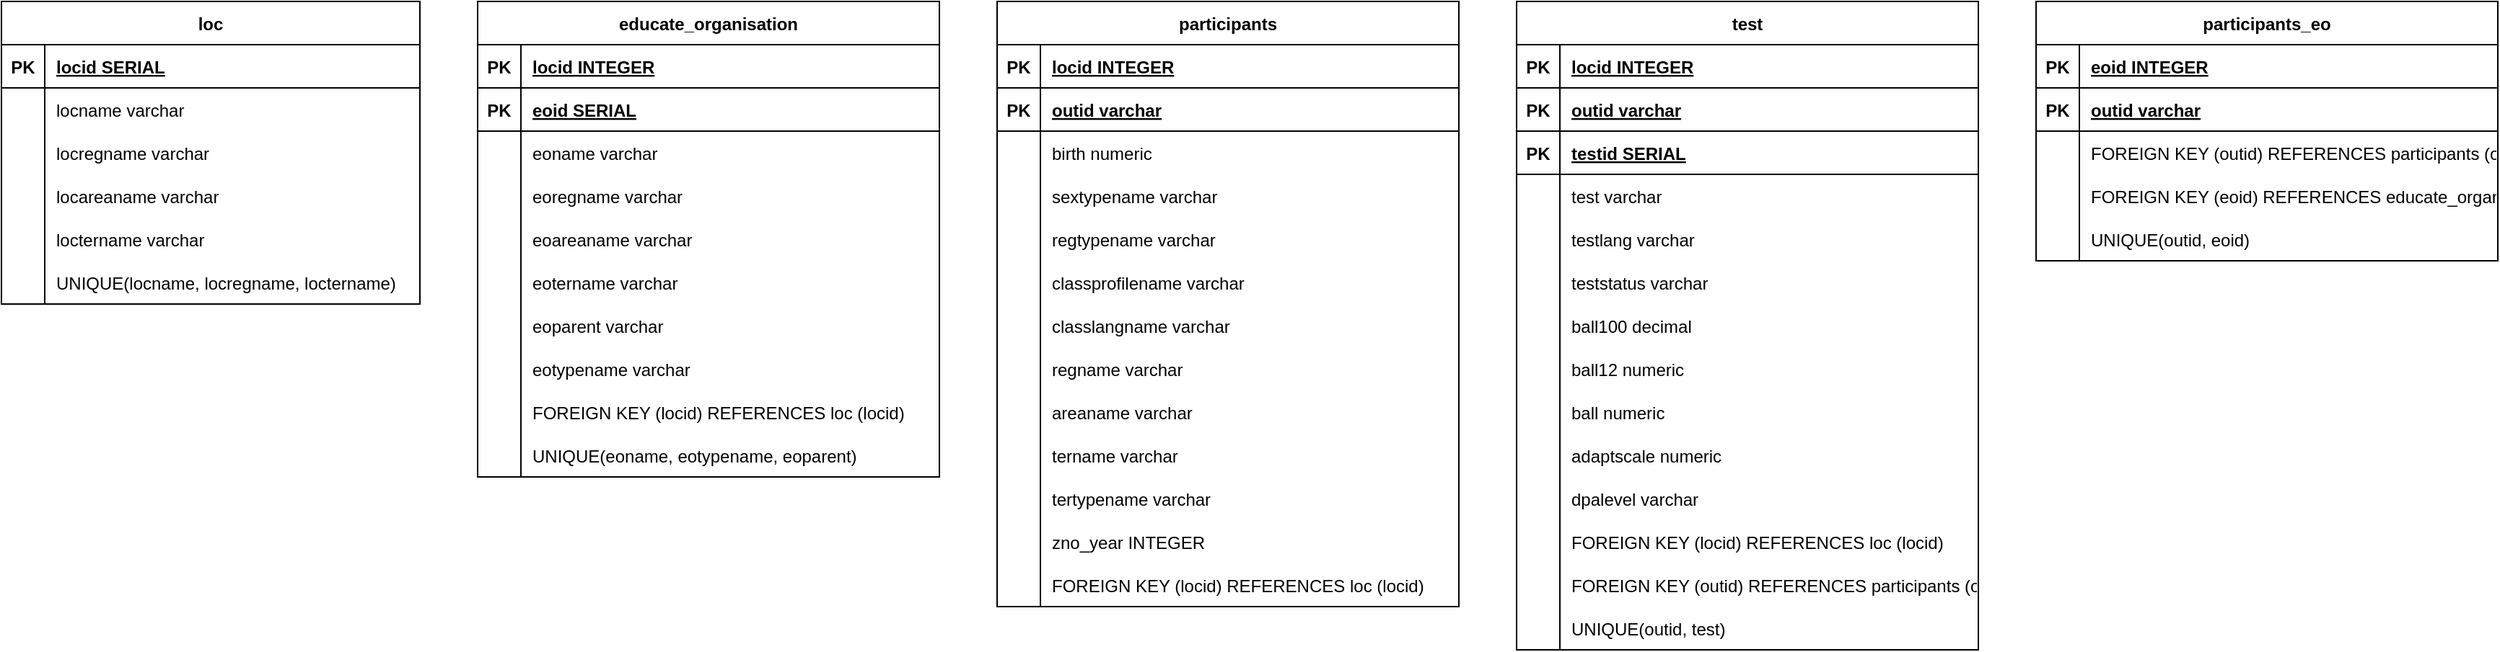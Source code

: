 <mxfile version="22.1.2" type="device">
  <diagram name="Page-1" id="QPo99EdevC3voOLwHrGt">
    <mxGraphModel dx="1650" dy="1023" grid="1" gridSize="10" guides="1" tooltips="1" connect="1" arrows="1" fold="1" page="1" pageScale="1" pageWidth="850" pageHeight="1100" math="0" shadow="0">
      <root>
        <mxCell id="0" />
        <mxCell id="1" parent="0" />
        <mxCell id="Jn9w8jKla1Gz5CU4NZND-1" value="loc" style="shape=table;startSize=30;container=1;collapsible=1;childLayout=tableLayout;fixedRows=1;rowLines=0;fontStyle=1;align=center;resizeLast=1;" vertex="1" parent="1">
          <mxGeometry x="-470" y="80" width="290" height="210" as="geometry" />
        </mxCell>
        <mxCell id="Jn9w8jKla1Gz5CU4NZND-2" value="" style="shape=tableRow;horizontal=0;startSize=0;swimlaneHead=0;swimlaneBody=0;fillColor=none;collapsible=0;dropTarget=0;points=[[0,0.5],[1,0.5]];portConstraint=eastwest;strokeColor=inherit;top=0;left=0;right=0;bottom=1;" vertex="1" parent="Jn9w8jKla1Gz5CU4NZND-1">
          <mxGeometry y="30" width="290" height="30" as="geometry" />
        </mxCell>
        <mxCell id="Jn9w8jKla1Gz5CU4NZND-3" value="PK" style="shape=partialRectangle;overflow=hidden;connectable=0;fillColor=none;strokeColor=inherit;top=0;left=0;bottom=0;right=0;fontStyle=1;" vertex="1" parent="Jn9w8jKla1Gz5CU4NZND-2">
          <mxGeometry width="30" height="30" as="geometry">
            <mxRectangle width="30" height="30" as="alternateBounds" />
          </mxGeometry>
        </mxCell>
        <mxCell id="Jn9w8jKla1Gz5CU4NZND-4" value="locid SERIAL " style="shape=partialRectangle;overflow=hidden;connectable=0;fillColor=none;align=left;strokeColor=inherit;top=0;left=0;bottom=0;right=0;spacingLeft=6;fontStyle=5;" vertex="1" parent="Jn9w8jKla1Gz5CU4NZND-2">
          <mxGeometry x="30" width="260" height="30" as="geometry">
            <mxRectangle width="260" height="30" as="alternateBounds" />
          </mxGeometry>
        </mxCell>
        <mxCell id="Jn9w8jKla1Gz5CU4NZND-5" value="" style="shape=tableRow;horizontal=0;startSize=0;swimlaneHead=0;swimlaneBody=0;fillColor=none;collapsible=0;dropTarget=0;points=[[0,0.5],[1,0.5]];portConstraint=eastwest;strokeColor=inherit;top=0;left=0;right=0;bottom=0;" vertex="1" parent="Jn9w8jKla1Gz5CU4NZND-1">
          <mxGeometry y="60" width="290" height="30" as="geometry" />
        </mxCell>
        <mxCell id="Jn9w8jKla1Gz5CU4NZND-6" value="" style="shape=partialRectangle;overflow=hidden;connectable=0;fillColor=none;strokeColor=inherit;top=0;left=0;bottom=0;right=0;" vertex="1" parent="Jn9w8jKla1Gz5CU4NZND-5">
          <mxGeometry width="30" height="30" as="geometry">
            <mxRectangle width="30" height="30" as="alternateBounds" />
          </mxGeometry>
        </mxCell>
        <mxCell id="Jn9w8jKla1Gz5CU4NZND-7" value="locname varchar" style="shape=partialRectangle;overflow=hidden;connectable=0;fillColor=none;align=left;strokeColor=inherit;top=0;left=0;bottom=0;right=0;spacingLeft=6;" vertex="1" parent="Jn9w8jKla1Gz5CU4NZND-5">
          <mxGeometry x="30" width="260" height="30" as="geometry">
            <mxRectangle width="260" height="30" as="alternateBounds" />
          </mxGeometry>
        </mxCell>
        <mxCell id="Jn9w8jKla1Gz5CU4NZND-8" value="" style="shape=tableRow;horizontal=0;startSize=0;swimlaneHead=0;swimlaneBody=0;fillColor=none;collapsible=0;dropTarget=0;points=[[0,0.5],[1,0.5]];portConstraint=eastwest;strokeColor=inherit;top=0;left=0;right=0;bottom=0;" vertex="1" parent="Jn9w8jKla1Gz5CU4NZND-1">
          <mxGeometry y="90" width="290" height="30" as="geometry" />
        </mxCell>
        <mxCell id="Jn9w8jKla1Gz5CU4NZND-9" value="" style="shape=partialRectangle;overflow=hidden;connectable=0;fillColor=none;strokeColor=inherit;top=0;left=0;bottom=0;right=0;" vertex="1" parent="Jn9w8jKla1Gz5CU4NZND-8">
          <mxGeometry width="30" height="30" as="geometry">
            <mxRectangle width="30" height="30" as="alternateBounds" />
          </mxGeometry>
        </mxCell>
        <mxCell id="Jn9w8jKla1Gz5CU4NZND-10" value="locregname varchar" style="shape=partialRectangle;overflow=hidden;connectable=0;fillColor=none;align=left;strokeColor=inherit;top=0;left=0;bottom=0;right=0;spacingLeft=6;" vertex="1" parent="Jn9w8jKla1Gz5CU4NZND-8">
          <mxGeometry x="30" width="260" height="30" as="geometry">
            <mxRectangle width="260" height="30" as="alternateBounds" />
          </mxGeometry>
        </mxCell>
        <mxCell id="Jn9w8jKla1Gz5CU4NZND-11" value="" style="shape=tableRow;horizontal=0;startSize=0;swimlaneHead=0;swimlaneBody=0;fillColor=none;collapsible=0;dropTarget=0;points=[[0,0.5],[1,0.5]];portConstraint=eastwest;strokeColor=inherit;top=0;left=0;right=0;bottom=0;" vertex="1" parent="Jn9w8jKla1Gz5CU4NZND-1">
          <mxGeometry y="120" width="290" height="30" as="geometry" />
        </mxCell>
        <mxCell id="Jn9w8jKla1Gz5CU4NZND-12" value="" style="shape=partialRectangle;overflow=hidden;connectable=0;fillColor=none;strokeColor=inherit;top=0;left=0;bottom=0;right=0;" vertex="1" parent="Jn9w8jKla1Gz5CU4NZND-11">
          <mxGeometry width="30" height="30" as="geometry">
            <mxRectangle width="30" height="30" as="alternateBounds" />
          </mxGeometry>
        </mxCell>
        <mxCell id="Jn9w8jKla1Gz5CU4NZND-13" value="locareaname varchar" style="shape=partialRectangle;overflow=hidden;connectable=0;fillColor=none;align=left;strokeColor=inherit;top=0;left=0;bottom=0;right=0;spacingLeft=6;" vertex="1" parent="Jn9w8jKla1Gz5CU4NZND-11">
          <mxGeometry x="30" width="260" height="30" as="geometry">
            <mxRectangle width="260" height="30" as="alternateBounds" />
          </mxGeometry>
        </mxCell>
        <mxCell id="Jn9w8jKla1Gz5CU4NZND-14" value="" style="shape=tableRow;horizontal=0;startSize=0;swimlaneHead=0;swimlaneBody=0;fillColor=none;collapsible=0;dropTarget=0;points=[[0,0.5],[1,0.5]];portConstraint=eastwest;strokeColor=inherit;top=0;left=0;right=0;bottom=0;" vertex="1" parent="Jn9w8jKla1Gz5CU4NZND-1">
          <mxGeometry y="150" width="290" height="30" as="geometry" />
        </mxCell>
        <mxCell id="Jn9w8jKla1Gz5CU4NZND-15" value="" style="shape=partialRectangle;overflow=hidden;connectable=0;fillColor=none;strokeColor=inherit;top=0;left=0;bottom=0;right=0;" vertex="1" parent="Jn9w8jKla1Gz5CU4NZND-14">
          <mxGeometry width="30" height="30" as="geometry">
            <mxRectangle width="30" height="30" as="alternateBounds" />
          </mxGeometry>
        </mxCell>
        <mxCell id="Jn9w8jKla1Gz5CU4NZND-16" value="loctername varchar" style="shape=partialRectangle;overflow=hidden;connectable=0;fillColor=none;align=left;strokeColor=inherit;top=0;left=0;bottom=0;right=0;spacingLeft=6;" vertex="1" parent="Jn9w8jKla1Gz5CU4NZND-14">
          <mxGeometry x="30" width="260" height="30" as="geometry">
            <mxRectangle width="260" height="30" as="alternateBounds" />
          </mxGeometry>
        </mxCell>
        <mxCell id="Jn9w8jKla1Gz5CU4NZND-17" value="" style="shape=tableRow;horizontal=0;startSize=0;swimlaneHead=0;swimlaneBody=0;fillColor=none;collapsible=0;dropTarget=0;points=[[0,0.5],[1,0.5]];portConstraint=eastwest;strokeColor=inherit;top=0;left=0;right=0;bottom=0;" vertex="1" parent="Jn9w8jKla1Gz5CU4NZND-1">
          <mxGeometry y="180" width="290" height="30" as="geometry" />
        </mxCell>
        <mxCell id="Jn9w8jKla1Gz5CU4NZND-18" value="" style="shape=partialRectangle;overflow=hidden;connectable=0;fillColor=none;strokeColor=inherit;top=0;left=0;bottom=0;right=0;" vertex="1" parent="Jn9w8jKla1Gz5CU4NZND-17">
          <mxGeometry width="30" height="30" as="geometry">
            <mxRectangle width="30" height="30" as="alternateBounds" />
          </mxGeometry>
        </mxCell>
        <mxCell id="Jn9w8jKla1Gz5CU4NZND-19" value="UNIQUE(locname, locregname, loctername)" style="shape=partialRectangle;overflow=hidden;connectable=0;fillColor=none;align=left;strokeColor=inherit;top=0;left=0;bottom=0;right=0;spacingLeft=6;" vertex="1" parent="Jn9w8jKla1Gz5CU4NZND-17">
          <mxGeometry x="30" width="260" height="30" as="geometry">
            <mxRectangle width="260" height="30" as="alternateBounds" />
          </mxGeometry>
        </mxCell>
        <mxCell id="Jn9w8jKla1Gz5CU4NZND-20" value="educate_organisation" style="shape=table;startSize=30;container=1;collapsible=1;childLayout=tableLayout;fixedRows=1;rowLines=0;fontStyle=1;align=center;resizeLast=1;" vertex="1" parent="1">
          <mxGeometry x="-140" y="80" width="320" height="330" as="geometry" />
        </mxCell>
        <mxCell id="Jn9w8jKla1Gz5CU4NZND-21" value="" style="shape=tableRow;horizontal=0;startSize=0;swimlaneHead=0;swimlaneBody=0;fillColor=none;collapsible=0;dropTarget=0;points=[[0,0.5],[1,0.5]];portConstraint=eastwest;strokeColor=inherit;top=0;left=0;right=0;bottom=1;" vertex="1" parent="Jn9w8jKla1Gz5CU4NZND-20">
          <mxGeometry y="30" width="320" height="30" as="geometry" />
        </mxCell>
        <mxCell id="Jn9w8jKla1Gz5CU4NZND-22" value="PK" style="shape=partialRectangle;overflow=hidden;connectable=0;fillColor=none;strokeColor=inherit;top=0;left=0;bottom=0;right=0;fontStyle=1;" vertex="1" parent="Jn9w8jKla1Gz5CU4NZND-21">
          <mxGeometry width="30" height="30" as="geometry">
            <mxRectangle width="30" height="30" as="alternateBounds" />
          </mxGeometry>
        </mxCell>
        <mxCell id="Jn9w8jKla1Gz5CU4NZND-23" value="locid INTEGER" style="shape=partialRectangle;overflow=hidden;connectable=0;fillColor=none;align=left;strokeColor=inherit;top=0;left=0;bottom=0;right=0;spacingLeft=6;fontStyle=5;" vertex="1" parent="Jn9w8jKla1Gz5CU4NZND-21">
          <mxGeometry x="30" width="290" height="30" as="geometry">
            <mxRectangle width="290" height="30" as="alternateBounds" />
          </mxGeometry>
        </mxCell>
        <mxCell id="Jn9w8jKla1Gz5CU4NZND-24" value="" style="shape=tableRow;horizontal=0;startSize=0;swimlaneHead=0;swimlaneBody=0;fillColor=none;collapsible=0;dropTarget=0;points=[[0,0.5],[1,0.5]];portConstraint=eastwest;strokeColor=inherit;top=0;left=0;right=0;bottom=1;" vertex="1" parent="Jn9w8jKla1Gz5CU4NZND-20">
          <mxGeometry y="60" width="320" height="30" as="geometry" />
        </mxCell>
        <mxCell id="Jn9w8jKla1Gz5CU4NZND-25" value="PK" style="shape=partialRectangle;overflow=hidden;connectable=0;fillColor=none;strokeColor=inherit;top=0;left=0;bottom=0;right=0;fontStyle=1;" vertex="1" parent="Jn9w8jKla1Gz5CU4NZND-24">
          <mxGeometry width="30" height="30" as="geometry">
            <mxRectangle width="30" height="30" as="alternateBounds" />
          </mxGeometry>
        </mxCell>
        <mxCell id="Jn9w8jKla1Gz5CU4NZND-26" value="eoid SERIAL " style="shape=partialRectangle;overflow=hidden;connectable=0;fillColor=none;align=left;strokeColor=inherit;top=0;left=0;bottom=0;right=0;spacingLeft=6;fontStyle=5;" vertex="1" parent="Jn9w8jKla1Gz5CU4NZND-24">
          <mxGeometry x="30" width="290" height="30" as="geometry">
            <mxRectangle width="290" height="30" as="alternateBounds" />
          </mxGeometry>
        </mxCell>
        <mxCell id="Jn9w8jKla1Gz5CU4NZND-27" value="" style="shape=tableRow;horizontal=0;startSize=0;swimlaneHead=0;swimlaneBody=0;fillColor=none;collapsible=0;dropTarget=0;points=[[0,0.5],[1,0.5]];portConstraint=eastwest;strokeColor=inherit;top=0;left=0;right=0;bottom=0;" vertex="1" parent="Jn9w8jKla1Gz5CU4NZND-20">
          <mxGeometry y="90" width="320" height="30" as="geometry" />
        </mxCell>
        <mxCell id="Jn9w8jKla1Gz5CU4NZND-28" value="" style="shape=partialRectangle;overflow=hidden;connectable=0;fillColor=none;strokeColor=inherit;top=0;left=0;bottom=0;right=0;" vertex="1" parent="Jn9w8jKla1Gz5CU4NZND-27">
          <mxGeometry width="30" height="30" as="geometry">
            <mxRectangle width="30" height="30" as="alternateBounds" />
          </mxGeometry>
        </mxCell>
        <mxCell id="Jn9w8jKla1Gz5CU4NZND-29" value="eoname varchar" style="shape=partialRectangle;overflow=hidden;connectable=0;fillColor=none;align=left;strokeColor=inherit;top=0;left=0;bottom=0;right=0;spacingLeft=6;" vertex="1" parent="Jn9w8jKla1Gz5CU4NZND-27">
          <mxGeometry x="30" width="290" height="30" as="geometry">
            <mxRectangle width="290" height="30" as="alternateBounds" />
          </mxGeometry>
        </mxCell>
        <mxCell id="Jn9w8jKla1Gz5CU4NZND-30" value="" style="shape=tableRow;horizontal=0;startSize=0;swimlaneHead=0;swimlaneBody=0;fillColor=none;collapsible=0;dropTarget=0;points=[[0,0.5],[1,0.5]];portConstraint=eastwest;strokeColor=inherit;top=0;left=0;right=0;bottom=0;" vertex="1" parent="Jn9w8jKla1Gz5CU4NZND-20">
          <mxGeometry y="120" width="320" height="30" as="geometry" />
        </mxCell>
        <mxCell id="Jn9w8jKla1Gz5CU4NZND-31" value="" style="shape=partialRectangle;overflow=hidden;connectable=0;fillColor=none;strokeColor=inherit;top=0;left=0;bottom=0;right=0;" vertex="1" parent="Jn9w8jKla1Gz5CU4NZND-30">
          <mxGeometry width="30" height="30" as="geometry">
            <mxRectangle width="30" height="30" as="alternateBounds" />
          </mxGeometry>
        </mxCell>
        <mxCell id="Jn9w8jKla1Gz5CU4NZND-32" value="eoregname varchar" style="shape=partialRectangle;overflow=hidden;connectable=0;fillColor=none;align=left;strokeColor=inherit;top=0;left=0;bottom=0;right=0;spacingLeft=6;" vertex="1" parent="Jn9w8jKla1Gz5CU4NZND-30">
          <mxGeometry x="30" width="290" height="30" as="geometry">
            <mxRectangle width="290" height="30" as="alternateBounds" />
          </mxGeometry>
        </mxCell>
        <mxCell id="Jn9w8jKla1Gz5CU4NZND-33" value="" style="shape=tableRow;horizontal=0;startSize=0;swimlaneHead=0;swimlaneBody=0;fillColor=none;collapsible=0;dropTarget=0;points=[[0,0.5],[1,0.5]];portConstraint=eastwest;strokeColor=inherit;top=0;left=0;right=0;bottom=0;" vertex="1" parent="Jn9w8jKla1Gz5CU4NZND-20">
          <mxGeometry y="150" width="320" height="30" as="geometry" />
        </mxCell>
        <mxCell id="Jn9w8jKla1Gz5CU4NZND-34" value="" style="shape=partialRectangle;overflow=hidden;connectable=0;fillColor=none;strokeColor=inherit;top=0;left=0;bottom=0;right=0;" vertex="1" parent="Jn9w8jKla1Gz5CU4NZND-33">
          <mxGeometry width="30" height="30" as="geometry">
            <mxRectangle width="30" height="30" as="alternateBounds" />
          </mxGeometry>
        </mxCell>
        <mxCell id="Jn9w8jKla1Gz5CU4NZND-35" value="eoareaname varchar" style="shape=partialRectangle;overflow=hidden;connectable=0;fillColor=none;align=left;strokeColor=inherit;top=0;left=0;bottom=0;right=0;spacingLeft=6;" vertex="1" parent="Jn9w8jKla1Gz5CU4NZND-33">
          <mxGeometry x="30" width="290" height="30" as="geometry">
            <mxRectangle width="290" height="30" as="alternateBounds" />
          </mxGeometry>
        </mxCell>
        <mxCell id="Jn9w8jKla1Gz5CU4NZND-36" value="" style="shape=tableRow;horizontal=0;startSize=0;swimlaneHead=0;swimlaneBody=0;fillColor=none;collapsible=0;dropTarget=0;points=[[0,0.5],[1,0.5]];portConstraint=eastwest;strokeColor=inherit;top=0;left=0;right=0;bottom=0;" vertex="1" parent="Jn9w8jKla1Gz5CU4NZND-20">
          <mxGeometry y="180" width="320" height="30" as="geometry" />
        </mxCell>
        <mxCell id="Jn9w8jKla1Gz5CU4NZND-37" value="" style="shape=partialRectangle;overflow=hidden;connectable=0;fillColor=none;strokeColor=inherit;top=0;left=0;bottom=0;right=0;" vertex="1" parent="Jn9w8jKla1Gz5CU4NZND-36">
          <mxGeometry width="30" height="30" as="geometry">
            <mxRectangle width="30" height="30" as="alternateBounds" />
          </mxGeometry>
        </mxCell>
        <mxCell id="Jn9w8jKla1Gz5CU4NZND-38" value="eotername varchar" style="shape=partialRectangle;overflow=hidden;connectable=0;fillColor=none;align=left;strokeColor=inherit;top=0;left=0;bottom=0;right=0;spacingLeft=6;" vertex="1" parent="Jn9w8jKla1Gz5CU4NZND-36">
          <mxGeometry x="30" width="290" height="30" as="geometry">
            <mxRectangle width="290" height="30" as="alternateBounds" />
          </mxGeometry>
        </mxCell>
        <mxCell id="Jn9w8jKla1Gz5CU4NZND-39" value="" style="shape=tableRow;horizontal=0;startSize=0;swimlaneHead=0;swimlaneBody=0;fillColor=none;collapsible=0;dropTarget=0;points=[[0,0.5],[1,0.5]];portConstraint=eastwest;strokeColor=inherit;top=0;left=0;right=0;bottom=0;" vertex="1" parent="Jn9w8jKla1Gz5CU4NZND-20">
          <mxGeometry y="210" width="320" height="30" as="geometry" />
        </mxCell>
        <mxCell id="Jn9w8jKla1Gz5CU4NZND-40" value="" style="shape=partialRectangle;overflow=hidden;connectable=0;fillColor=none;strokeColor=inherit;top=0;left=0;bottom=0;right=0;" vertex="1" parent="Jn9w8jKla1Gz5CU4NZND-39">
          <mxGeometry width="30" height="30" as="geometry">
            <mxRectangle width="30" height="30" as="alternateBounds" />
          </mxGeometry>
        </mxCell>
        <mxCell id="Jn9w8jKla1Gz5CU4NZND-41" value="eoparent varchar" style="shape=partialRectangle;overflow=hidden;connectable=0;fillColor=none;align=left;strokeColor=inherit;top=0;left=0;bottom=0;right=0;spacingLeft=6;" vertex="1" parent="Jn9w8jKla1Gz5CU4NZND-39">
          <mxGeometry x="30" width="290" height="30" as="geometry">
            <mxRectangle width="290" height="30" as="alternateBounds" />
          </mxGeometry>
        </mxCell>
        <mxCell id="Jn9w8jKla1Gz5CU4NZND-42" value="" style="shape=tableRow;horizontal=0;startSize=0;swimlaneHead=0;swimlaneBody=0;fillColor=none;collapsible=0;dropTarget=0;points=[[0,0.5],[1,0.5]];portConstraint=eastwest;strokeColor=inherit;top=0;left=0;right=0;bottom=0;" vertex="1" parent="Jn9w8jKla1Gz5CU4NZND-20">
          <mxGeometry y="240" width="320" height="30" as="geometry" />
        </mxCell>
        <mxCell id="Jn9w8jKla1Gz5CU4NZND-43" value="" style="shape=partialRectangle;overflow=hidden;connectable=0;fillColor=none;strokeColor=inherit;top=0;left=0;bottom=0;right=0;" vertex="1" parent="Jn9w8jKla1Gz5CU4NZND-42">
          <mxGeometry width="30" height="30" as="geometry">
            <mxRectangle width="30" height="30" as="alternateBounds" />
          </mxGeometry>
        </mxCell>
        <mxCell id="Jn9w8jKla1Gz5CU4NZND-44" value="eotypename varchar" style="shape=partialRectangle;overflow=hidden;connectable=0;fillColor=none;align=left;strokeColor=inherit;top=0;left=0;bottom=0;right=0;spacingLeft=6;" vertex="1" parent="Jn9w8jKla1Gz5CU4NZND-42">
          <mxGeometry x="30" width="290" height="30" as="geometry">
            <mxRectangle width="290" height="30" as="alternateBounds" />
          </mxGeometry>
        </mxCell>
        <mxCell id="Jn9w8jKla1Gz5CU4NZND-45" value="" style="shape=tableRow;horizontal=0;startSize=0;swimlaneHead=0;swimlaneBody=0;fillColor=none;collapsible=0;dropTarget=0;points=[[0,0.5],[1,0.5]];portConstraint=eastwest;strokeColor=inherit;top=0;left=0;right=0;bottom=0;" vertex="1" parent="Jn9w8jKla1Gz5CU4NZND-20">
          <mxGeometry y="270" width="320" height="30" as="geometry" />
        </mxCell>
        <mxCell id="Jn9w8jKla1Gz5CU4NZND-46" value="" style="shape=partialRectangle;overflow=hidden;connectable=0;fillColor=none;strokeColor=inherit;top=0;left=0;bottom=0;right=0;" vertex="1" parent="Jn9w8jKla1Gz5CU4NZND-45">
          <mxGeometry width="30" height="30" as="geometry">
            <mxRectangle width="30" height="30" as="alternateBounds" />
          </mxGeometry>
        </mxCell>
        <mxCell id="Jn9w8jKla1Gz5CU4NZND-47" value="FOREIGN KEY (locid) REFERENCES loc (locid)" style="shape=partialRectangle;overflow=hidden;connectable=0;fillColor=none;align=left;strokeColor=inherit;top=0;left=0;bottom=0;right=0;spacingLeft=6;" vertex="1" parent="Jn9w8jKla1Gz5CU4NZND-45">
          <mxGeometry x="30" width="290" height="30" as="geometry">
            <mxRectangle width="290" height="30" as="alternateBounds" />
          </mxGeometry>
        </mxCell>
        <mxCell id="Jn9w8jKla1Gz5CU4NZND-48" value="" style="shape=tableRow;horizontal=0;startSize=0;swimlaneHead=0;swimlaneBody=0;fillColor=none;collapsible=0;dropTarget=0;points=[[0,0.5],[1,0.5]];portConstraint=eastwest;strokeColor=inherit;top=0;left=0;right=0;bottom=0;" vertex="1" parent="Jn9w8jKla1Gz5CU4NZND-20">
          <mxGeometry y="300" width="320" height="30" as="geometry" />
        </mxCell>
        <mxCell id="Jn9w8jKla1Gz5CU4NZND-49" value="" style="shape=partialRectangle;overflow=hidden;connectable=0;fillColor=none;strokeColor=inherit;top=0;left=0;bottom=0;right=0;" vertex="1" parent="Jn9w8jKla1Gz5CU4NZND-48">
          <mxGeometry width="30" height="30" as="geometry">
            <mxRectangle width="30" height="30" as="alternateBounds" />
          </mxGeometry>
        </mxCell>
        <mxCell id="Jn9w8jKla1Gz5CU4NZND-50" value="UNIQUE(eoname, eotypename, eoparent)" style="shape=partialRectangle;overflow=hidden;connectable=0;fillColor=none;align=left;strokeColor=inherit;top=0;left=0;bottom=0;right=0;spacingLeft=6;" vertex="1" parent="Jn9w8jKla1Gz5CU4NZND-48">
          <mxGeometry x="30" width="290" height="30" as="geometry">
            <mxRectangle width="290" height="30" as="alternateBounds" />
          </mxGeometry>
        </mxCell>
        <mxCell id="Jn9w8jKla1Gz5CU4NZND-51" value="participants" style="shape=table;startSize=30;container=1;collapsible=1;childLayout=tableLayout;fixedRows=1;rowLines=0;fontStyle=1;align=center;resizeLast=1;" vertex="1" parent="1">
          <mxGeometry x="220" y="80" width="320" height="420" as="geometry" />
        </mxCell>
        <mxCell id="Jn9w8jKla1Gz5CU4NZND-52" value="" style="shape=tableRow;horizontal=0;startSize=0;swimlaneHead=0;swimlaneBody=0;fillColor=none;collapsible=0;dropTarget=0;points=[[0,0.5],[1,0.5]];portConstraint=eastwest;strokeColor=inherit;top=0;left=0;right=0;bottom=1;" vertex="1" parent="Jn9w8jKla1Gz5CU4NZND-51">
          <mxGeometry y="30" width="320" height="30" as="geometry" />
        </mxCell>
        <mxCell id="Jn9w8jKla1Gz5CU4NZND-53" value="PK" style="shape=partialRectangle;overflow=hidden;connectable=0;fillColor=none;strokeColor=inherit;top=0;left=0;bottom=0;right=0;fontStyle=1;" vertex="1" parent="Jn9w8jKla1Gz5CU4NZND-52">
          <mxGeometry width="30" height="30" as="geometry">
            <mxRectangle width="30" height="30" as="alternateBounds" />
          </mxGeometry>
        </mxCell>
        <mxCell id="Jn9w8jKla1Gz5CU4NZND-54" value="locid INTEGER" style="shape=partialRectangle;overflow=hidden;connectable=0;fillColor=none;align=left;strokeColor=inherit;top=0;left=0;bottom=0;right=0;spacingLeft=6;fontStyle=5;" vertex="1" parent="Jn9w8jKla1Gz5CU4NZND-52">
          <mxGeometry x="30" width="290" height="30" as="geometry">
            <mxRectangle width="290" height="30" as="alternateBounds" />
          </mxGeometry>
        </mxCell>
        <mxCell id="Jn9w8jKla1Gz5CU4NZND-55" value="" style="shape=tableRow;horizontal=0;startSize=0;swimlaneHead=0;swimlaneBody=0;fillColor=none;collapsible=0;dropTarget=0;points=[[0,0.5],[1,0.5]];portConstraint=eastwest;strokeColor=inherit;top=0;left=0;right=0;bottom=1;" vertex="1" parent="Jn9w8jKla1Gz5CU4NZND-51">
          <mxGeometry y="60" width="320" height="30" as="geometry" />
        </mxCell>
        <mxCell id="Jn9w8jKla1Gz5CU4NZND-56" value="PK" style="shape=partialRectangle;overflow=hidden;connectable=0;fillColor=none;strokeColor=inherit;top=0;left=0;bottom=0;right=0;fontStyle=1;" vertex="1" parent="Jn9w8jKla1Gz5CU4NZND-55">
          <mxGeometry width="30" height="30" as="geometry">
            <mxRectangle width="30" height="30" as="alternateBounds" />
          </mxGeometry>
        </mxCell>
        <mxCell id="Jn9w8jKla1Gz5CU4NZND-57" value="outid varchar " style="shape=partialRectangle;overflow=hidden;connectable=0;fillColor=none;align=left;strokeColor=inherit;top=0;left=0;bottom=0;right=0;spacingLeft=6;fontStyle=5;" vertex="1" parent="Jn9w8jKla1Gz5CU4NZND-55">
          <mxGeometry x="30" width="290" height="30" as="geometry">
            <mxRectangle width="290" height="30" as="alternateBounds" />
          </mxGeometry>
        </mxCell>
        <mxCell id="Jn9w8jKla1Gz5CU4NZND-58" value="" style="shape=tableRow;horizontal=0;startSize=0;swimlaneHead=0;swimlaneBody=0;fillColor=none;collapsible=0;dropTarget=0;points=[[0,0.5],[1,0.5]];portConstraint=eastwest;strokeColor=inherit;top=0;left=0;right=0;bottom=0;" vertex="1" parent="Jn9w8jKla1Gz5CU4NZND-51">
          <mxGeometry y="90" width="320" height="30" as="geometry" />
        </mxCell>
        <mxCell id="Jn9w8jKla1Gz5CU4NZND-59" value="" style="shape=partialRectangle;overflow=hidden;connectable=0;fillColor=none;strokeColor=inherit;top=0;left=0;bottom=0;right=0;" vertex="1" parent="Jn9w8jKla1Gz5CU4NZND-58">
          <mxGeometry width="30" height="30" as="geometry">
            <mxRectangle width="30" height="30" as="alternateBounds" />
          </mxGeometry>
        </mxCell>
        <mxCell id="Jn9w8jKla1Gz5CU4NZND-60" value="birth numeric" style="shape=partialRectangle;overflow=hidden;connectable=0;fillColor=none;align=left;strokeColor=inherit;top=0;left=0;bottom=0;right=0;spacingLeft=6;" vertex="1" parent="Jn9w8jKla1Gz5CU4NZND-58">
          <mxGeometry x="30" width="290" height="30" as="geometry">
            <mxRectangle width="290" height="30" as="alternateBounds" />
          </mxGeometry>
        </mxCell>
        <mxCell id="Jn9w8jKla1Gz5CU4NZND-61" value="" style="shape=tableRow;horizontal=0;startSize=0;swimlaneHead=0;swimlaneBody=0;fillColor=none;collapsible=0;dropTarget=0;points=[[0,0.5],[1,0.5]];portConstraint=eastwest;strokeColor=inherit;top=0;left=0;right=0;bottom=0;" vertex="1" parent="Jn9w8jKla1Gz5CU4NZND-51">
          <mxGeometry y="120" width="320" height="30" as="geometry" />
        </mxCell>
        <mxCell id="Jn9w8jKla1Gz5CU4NZND-62" value="" style="shape=partialRectangle;overflow=hidden;connectable=0;fillColor=none;strokeColor=inherit;top=0;left=0;bottom=0;right=0;" vertex="1" parent="Jn9w8jKla1Gz5CU4NZND-61">
          <mxGeometry width="30" height="30" as="geometry">
            <mxRectangle width="30" height="30" as="alternateBounds" />
          </mxGeometry>
        </mxCell>
        <mxCell id="Jn9w8jKla1Gz5CU4NZND-63" value="sextypename varchar" style="shape=partialRectangle;overflow=hidden;connectable=0;fillColor=none;align=left;strokeColor=inherit;top=0;left=0;bottom=0;right=0;spacingLeft=6;" vertex="1" parent="Jn9w8jKla1Gz5CU4NZND-61">
          <mxGeometry x="30" width="290" height="30" as="geometry">
            <mxRectangle width="290" height="30" as="alternateBounds" />
          </mxGeometry>
        </mxCell>
        <mxCell id="Jn9w8jKla1Gz5CU4NZND-64" value="" style="shape=tableRow;horizontal=0;startSize=0;swimlaneHead=0;swimlaneBody=0;fillColor=none;collapsible=0;dropTarget=0;points=[[0,0.5],[1,0.5]];portConstraint=eastwest;strokeColor=inherit;top=0;left=0;right=0;bottom=0;" vertex="1" parent="Jn9w8jKla1Gz5CU4NZND-51">
          <mxGeometry y="150" width="320" height="30" as="geometry" />
        </mxCell>
        <mxCell id="Jn9w8jKla1Gz5CU4NZND-65" value="" style="shape=partialRectangle;overflow=hidden;connectable=0;fillColor=none;strokeColor=inherit;top=0;left=0;bottom=0;right=0;" vertex="1" parent="Jn9w8jKla1Gz5CU4NZND-64">
          <mxGeometry width="30" height="30" as="geometry">
            <mxRectangle width="30" height="30" as="alternateBounds" />
          </mxGeometry>
        </mxCell>
        <mxCell id="Jn9w8jKla1Gz5CU4NZND-66" value="regtypename varchar" style="shape=partialRectangle;overflow=hidden;connectable=0;fillColor=none;align=left;strokeColor=inherit;top=0;left=0;bottom=0;right=0;spacingLeft=6;" vertex="1" parent="Jn9w8jKla1Gz5CU4NZND-64">
          <mxGeometry x="30" width="290" height="30" as="geometry">
            <mxRectangle width="290" height="30" as="alternateBounds" />
          </mxGeometry>
        </mxCell>
        <mxCell id="Jn9w8jKla1Gz5CU4NZND-67" value="" style="shape=tableRow;horizontal=0;startSize=0;swimlaneHead=0;swimlaneBody=0;fillColor=none;collapsible=0;dropTarget=0;points=[[0,0.5],[1,0.5]];portConstraint=eastwest;strokeColor=inherit;top=0;left=0;right=0;bottom=0;" vertex="1" parent="Jn9w8jKla1Gz5CU4NZND-51">
          <mxGeometry y="180" width="320" height="30" as="geometry" />
        </mxCell>
        <mxCell id="Jn9w8jKla1Gz5CU4NZND-68" value="" style="shape=partialRectangle;overflow=hidden;connectable=0;fillColor=none;strokeColor=inherit;top=0;left=0;bottom=0;right=0;" vertex="1" parent="Jn9w8jKla1Gz5CU4NZND-67">
          <mxGeometry width="30" height="30" as="geometry">
            <mxRectangle width="30" height="30" as="alternateBounds" />
          </mxGeometry>
        </mxCell>
        <mxCell id="Jn9w8jKla1Gz5CU4NZND-69" value="classprofilename varchar" style="shape=partialRectangle;overflow=hidden;connectable=0;fillColor=none;align=left;strokeColor=inherit;top=0;left=0;bottom=0;right=0;spacingLeft=6;" vertex="1" parent="Jn9w8jKla1Gz5CU4NZND-67">
          <mxGeometry x="30" width="290" height="30" as="geometry">
            <mxRectangle width="290" height="30" as="alternateBounds" />
          </mxGeometry>
        </mxCell>
        <mxCell id="Jn9w8jKla1Gz5CU4NZND-70" value="" style="shape=tableRow;horizontal=0;startSize=0;swimlaneHead=0;swimlaneBody=0;fillColor=none;collapsible=0;dropTarget=0;points=[[0,0.5],[1,0.5]];portConstraint=eastwest;strokeColor=inherit;top=0;left=0;right=0;bottom=0;" vertex="1" parent="Jn9w8jKla1Gz5CU4NZND-51">
          <mxGeometry y="210" width="320" height="30" as="geometry" />
        </mxCell>
        <mxCell id="Jn9w8jKla1Gz5CU4NZND-71" value="" style="shape=partialRectangle;overflow=hidden;connectable=0;fillColor=none;strokeColor=inherit;top=0;left=0;bottom=0;right=0;" vertex="1" parent="Jn9w8jKla1Gz5CU4NZND-70">
          <mxGeometry width="30" height="30" as="geometry">
            <mxRectangle width="30" height="30" as="alternateBounds" />
          </mxGeometry>
        </mxCell>
        <mxCell id="Jn9w8jKla1Gz5CU4NZND-72" value="classlangname varchar" style="shape=partialRectangle;overflow=hidden;connectable=0;fillColor=none;align=left;strokeColor=inherit;top=0;left=0;bottom=0;right=0;spacingLeft=6;" vertex="1" parent="Jn9w8jKla1Gz5CU4NZND-70">
          <mxGeometry x="30" width="290" height="30" as="geometry">
            <mxRectangle width="290" height="30" as="alternateBounds" />
          </mxGeometry>
        </mxCell>
        <mxCell id="Jn9w8jKla1Gz5CU4NZND-73" value="" style="shape=tableRow;horizontal=0;startSize=0;swimlaneHead=0;swimlaneBody=0;fillColor=none;collapsible=0;dropTarget=0;points=[[0,0.5],[1,0.5]];portConstraint=eastwest;strokeColor=inherit;top=0;left=0;right=0;bottom=0;" vertex="1" parent="Jn9w8jKla1Gz5CU4NZND-51">
          <mxGeometry y="240" width="320" height="30" as="geometry" />
        </mxCell>
        <mxCell id="Jn9w8jKla1Gz5CU4NZND-74" value="" style="shape=partialRectangle;overflow=hidden;connectable=0;fillColor=none;strokeColor=inherit;top=0;left=0;bottom=0;right=0;" vertex="1" parent="Jn9w8jKla1Gz5CU4NZND-73">
          <mxGeometry width="30" height="30" as="geometry">
            <mxRectangle width="30" height="30" as="alternateBounds" />
          </mxGeometry>
        </mxCell>
        <mxCell id="Jn9w8jKla1Gz5CU4NZND-75" value="regname varchar" style="shape=partialRectangle;overflow=hidden;connectable=0;fillColor=none;align=left;strokeColor=inherit;top=0;left=0;bottom=0;right=0;spacingLeft=6;" vertex="1" parent="Jn9w8jKla1Gz5CU4NZND-73">
          <mxGeometry x="30" width="290" height="30" as="geometry">
            <mxRectangle width="290" height="30" as="alternateBounds" />
          </mxGeometry>
        </mxCell>
        <mxCell id="Jn9w8jKla1Gz5CU4NZND-76" value="" style="shape=tableRow;horizontal=0;startSize=0;swimlaneHead=0;swimlaneBody=0;fillColor=none;collapsible=0;dropTarget=0;points=[[0,0.5],[1,0.5]];portConstraint=eastwest;strokeColor=inherit;top=0;left=0;right=0;bottom=0;" vertex="1" parent="Jn9w8jKla1Gz5CU4NZND-51">
          <mxGeometry y="270" width="320" height="30" as="geometry" />
        </mxCell>
        <mxCell id="Jn9w8jKla1Gz5CU4NZND-77" value="" style="shape=partialRectangle;overflow=hidden;connectable=0;fillColor=none;strokeColor=inherit;top=0;left=0;bottom=0;right=0;" vertex="1" parent="Jn9w8jKla1Gz5CU4NZND-76">
          <mxGeometry width="30" height="30" as="geometry">
            <mxRectangle width="30" height="30" as="alternateBounds" />
          </mxGeometry>
        </mxCell>
        <mxCell id="Jn9w8jKla1Gz5CU4NZND-78" value="areaname varchar" style="shape=partialRectangle;overflow=hidden;connectable=0;fillColor=none;align=left;strokeColor=inherit;top=0;left=0;bottom=0;right=0;spacingLeft=6;" vertex="1" parent="Jn9w8jKla1Gz5CU4NZND-76">
          <mxGeometry x="30" width="290" height="30" as="geometry">
            <mxRectangle width="290" height="30" as="alternateBounds" />
          </mxGeometry>
        </mxCell>
        <mxCell id="Jn9w8jKla1Gz5CU4NZND-79" value="" style="shape=tableRow;horizontal=0;startSize=0;swimlaneHead=0;swimlaneBody=0;fillColor=none;collapsible=0;dropTarget=0;points=[[0,0.5],[1,0.5]];portConstraint=eastwest;strokeColor=inherit;top=0;left=0;right=0;bottom=0;" vertex="1" parent="Jn9w8jKla1Gz5CU4NZND-51">
          <mxGeometry y="300" width="320" height="30" as="geometry" />
        </mxCell>
        <mxCell id="Jn9w8jKla1Gz5CU4NZND-80" value="" style="shape=partialRectangle;overflow=hidden;connectable=0;fillColor=none;strokeColor=inherit;top=0;left=0;bottom=0;right=0;" vertex="1" parent="Jn9w8jKla1Gz5CU4NZND-79">
          <mxGeometry width="30" height="30" as="geometry">
            <mxRectangle width="30" height="30" as="alternateBounds" />
          </mxGeometry>
        </mxCell>
        <mxCell id="Jn9w8jKla1Gz5CU4NZND-81" value="tername varchar" style="shape=partialRectangle;overflow=hidden;connectable=0;fillColor=none;align=left;strokeColor=inherit;top=0;left=0;bottom=0;right=0;spacingLeft=6;" vertex="1" parent="Jn9w8jKla1Gz5CU4NZND-79">
          <mxGeometry x="30" width="290" height="30" as="geometry">
            <mxRectangle width="290" height="30" as="alternateBounds" />
          </mxGeometry>
        </mxCell>
        <mxCell id="Jn9w8jKla1Gz5CU4NZND-82" value="" style="shape=tableRow;horizontal=0;startSize=0;swimlaneHead=0;swimlaneBody=0;fillColor=none;collapsible=0;dropTarget=0;points=[[0,0.5],[1,0.5]];portConstraint=eastwest;strokeColor=inherit;top=0;left=0;right=0;bottom=0;" vertex="1" parent="Jn9w8jKla1Gz5CU4NZND-51">
          <mxGeometry y="330" width="320" height="30" as="geometry" />
        </mxCell>
        <mxCell id="Jn9w8jKla1Gz5CU4NZND-83" value="" style="shape=partialRectangle;overflow=hidden;connectable=0;fillColor=none;strokeColor=inherit;top=0;left=0;bottom=0;right=0;" vertex="1" parent="Jn9w8jKla1Gz5CU4NZND-82">
          <mxGeometry width="30" height="30" as="geometry">
            <mxRectangle width="30" height="30" as="alternateBounds" />
          </mxGeometry>
        </mxCell>
        <mxCell id="Jn9w8jKla1Gz5CU4NZND-84" value="tertypename varchar" style="shape=partialRectangle;overflow=hidden;connectable=0;fillColor=none;align=left;strokeColor=inherit;top=0;left=0;bottom=0;right=0;spacingLeft=6;" vertex="1" parent="Jn9w8jKla1Gz5CU4NZND-82">
          <mxGeometry x="30" width="290" height="30" as="geometry">
            <mxRectangle width="290" height="30" as="alternateBounds" />
          </mxGeometry>
        </mxCell>
        <mxCell id="Jn9w8jKla1Gz5CU4NZND-85" value="" style="shape=tableRow;horizontal=0;startSize=0;swimlaneHead=0;swimlaneBody=0;fillColor=none;collapsible=0;dropTarget=0;points=[[0,0.5],[1,0.5]];portConstraint=eastwest;strokeColor=inherit;top=0;left=0;right=0;bottom=0;" vertex="1" parent="Jn9w8jKla1Gz5CU4NZND-51">
          <mxGeometry y="360" width="320" height="30" as="geometry" />
        </mxCell>
        <mxCell id="Jn9w8jKla1Gz5CU4NZND-86" value="" style="shape=partialRectangle;overflow=hidden;connectable=0;fillColor=none;strokeColor=inherit;top=0;left=0;bottom=0;right=0;" vertex="1" parent="Jn9w8jKla1Gz5CU4NZND-85">
          <mxGeometry width="30" height="30" as="geometry">
            <mxRectangle width="30" height="30" as="alternateBounds" />
          </mxGeometry>
        </mxCell>
        <mxCell id="Jn9w8jKla1Gz5CU4NZND-87" value="zno_year INTEGER" style="shape=partialRectangle;overflow=hidden;connectable=0;fillColor=none;align=left;strokeColor=inherit;top=0;left=0;bottom=0;right=0;spacingLeft=6;" vertex="1" parent="Jn9w8jKla1Gz5CU4NZND-85">
          <mxGeometry x="30" width="290" height="30" as="geometry">
            <mxRectangle width="290" height="30" as="alternateBounds" />
          </mxGeometry>
        </mxCell>
        <mxCell id="Jn9w8jKla1Gz5CU4NZND-88" value="" style="shape=tableRow;horizontal=0;startSize=0;swimlaneHead=0;swimlaneBody=0;fillColor=none;collapsible=0;dropTarget=0;points=[[0,0.5],[1,0.5]];portConstraint=eastwest;strokeColor=inherit;top=0;left=0;right=0;bottom=0;" vertex="1" parent="Jn9w8jKla1Gz5CU4NZND-51">
          <mxGeometry y="390" width="320" height="30" as="geometry" />
        </mxCell>
        <mxCell id="Jn9w8jKla1Gz5CU4NZND-89" value="" style="shape=partialRectangle;overflow=hidden;connectable=0;fillColor=none;strokeColor=inherit;top=0;left=0;bottom=0;right=0;" vertex="1" parent="Jn9w8jKla1Gz5CU4NZND-88">
          <mxGeometry width="30" height="30" as="geometry">
            <mxRectangle width="30" height="30" as="alternateBounds" />
          </mxGeometry>
        </mxCell>
        <mxCell id="Jn9w8jKla1Gz5CU4NZND-90" value="FOREIGN KEY (locid) REFERENCES loc (locid)" style="shape=partialRectangle;overflow=hidden;connectable=0;fillColor=none;align=left;strokeColor=inherit;top=0;left=0;bottom=0;right=0;spacingLeft=6;" vertex="1" parent="Jn9w8jKla1Gz5CU4NZND-88">
          <mxGeometry x="30" width="290" height="30" as="geometry">
            <mxRectangle width="290" height="30" as="alternateBounds" />
          </mxGeometry>
        </mxCell>
        <mxCell id="Jn9w8jKla1Gz5CU4NZND-91" value="test" style="shape=table;startSize=30;container=1;collapsible=1;childLayout=tableLayout;fixedRows=1;rowLines=0;fontStyle=1;align=center;resizeLast=1;" vertex="1" parent="1">
          <mxGeometry x="580" y="80" width="320" height="450" as="geometry" />
        </mxCell>
        <mxCell id="Jn9w8jKla1Gz5CU4NZND-92" value="" style="shape=tableRow;horizontal=0;startSize=0;swimlaneHead=0;swimlaneBody=0;fillColor=none;collapsible=0;dropTarget=0;points=[[0,0.5],[1,0.5]];portConstraint=eastwest;strokeColor=inherit;top=0;left=0;right=0;bottom=1;" vertex="1" parent="Jn9w8jKla1Gz5CU4NZND-91">
          <mxGeometry y="30" width="320" height="30" as="geometry" />
        </mxCell>
        <mxCell id="Jn9w8jKla1Gz5CU4NZND-93" value="PK" style="shape=partialRectangle;overflow=hidden;connectable=0;fillColor=none;strokeColor=inherit;top=0;left=0;bottom=0;right=0;fontStyle=1;" vertex="1" parent="Jn9w8jKla1Gz5CU4NZND-92">
          <mxGeometry width="30" height="30" as="geometry">
            <mxRectangle width="30" height="30" as="alternateBounds" />
          </mxGeometry>
        </mxCell>
        <mxCell id="Jn9w8jKla1Gz5CU4NZND-94" value="locid INTEGER" style="shape=partialRectangle;overflow=hidden;connectable=0;fillColor=none;align=left;strokeColor=inherit;top=0;left=0;bottom=0;right=0;spacingLeft=6;fontStyle=5;" vertex="1" parent="Jn9w8jKla1Gz5CU4NZND-92">
          <mxGeometry x="30" width="290" height="30" as="geometry">
            <mxRectangle width="290" height="30" as="alternateBounds" />
          </mxGeometry>
        </mxCell>
        <mxCell id="Jn9w8jKla1Gz5CU4NZND-95" value="" style="shape=tableRow;horizontal=0;startSize=0;swimlaneHead=0;swimlaneBody=0;fillColor=none;collapsible=0;dropTarget=0;points=[[0,0.5],[1,0.5]];portConstraint=eastwest;strokeColor=inherit;top=0;left=0;right=0;bottom=1;" vertex="1" parent="Jn9w8jKla1Gz5CU4NZND-91">
          <mxGeometry y="60" width="320" height="30" as="geometry" />
        </mxCell>
        <mxCell id="Jn9w8jKla1Gz5CU4NZND-96" value="PK" style="shape=partialRectangle;overflow=hidden;connectable=0;fillColor=none;strokeColor=inherit;top=0;left=0;bottom=0;right=0;fontStyle=1;" vertex="1" parent="Jn9w8jKla1Gz5CU4NZND-95">
          <mxGeometry width="30" height="30" as="geometry">
            <mxRectangle width="30" height="30" as="alternateBounds" />
          </mxGeometry>
        </mxCell>
        <mxCell id="Jn9w8jKla1Gz5CU4NZND-97" value="outid varchar" style="shape=partialRectangle;overflow=hidden;connectable=0;fillColor=none;align=left;strokeColor=inherit;top=0;left=0;bottom=0;right=0;spacingLeft=6;fontStyle=5;" vertex="1" parent="Jn9w8jKla1Gz5CU4NZND-95">
          <mxGeometry x="30" width="290" height="30" as="geometry">
            <mxRectangle width="290" height="30" as="alternateBounds" />
          </mxGeometry>
        </mxCell>
        <mxCell id="Jn9w8jKla1Gz5CU4NZND-98" value="" style="shape=tableRow;horizontal=0;startSize=0;swimlaneHead=0;swimlaneBody=0;fillColor=none;collapsible=0;dropTarget=0;points=[[0,0.5],[1,0.5]];portConstraint=eastwest;strokeColor=inherit;top=0;left=0;right=0;bottom=1;" vertex="1" parent="Jn9w8jKla1Gz5CU4NZND-91">
          <mxGeometry y="90" width="320" height="30" as="geometry" />
        </mxCell>
        <mxCell id="Jn9w8jKla1Gz5CU4NZND-99" value="PK" style="shape=partialRectangle;overflow=hidden;connectable=0;fillColor=none;strokeColor=inherit;top=0;left=0;bottom=0;right=0;fontStyle=1;" vertex="1" parent="Jn9w8jKla1Gz5CU4NZND-98">
          <mxGeometry width="30" height="30" as="geometry">
            <mxRectangle width="30" height="30" as="alternateBounds" />
          </mxGeometry>
        </mxCell>
        <mxCell id="Jn9w8jKla1Gz5CU4NZND-100" value="testid SERIAL " style="shape=partialRectangle;overflow=hidden;connectable=0;fillColor=none;align=left;strokeColor=inherit;top=0;left=0;bottom=0;right=0;spacingLeft=6;fontStyle=5;" vertex="1" parent="Jn9w8jKla1Gz5CU4NZND-98">
          <mxGeometry x="30" width="290" height="30" as="geometry">
            <mxRectangle width="290" height="30" as="alternateBounds" />
          </mxGeometry>
        </mxCell>
        <mxCell id="Jn9w8jKla1Gz5CU4NZND-101" value="" style="shape=tableRow;horizontal=0;startSize=0;swimlaneHead=0;swimlaneBody=0;fillColor=none;collapsible=0;dropTarget=0;points=[[0,0.5],[1,0.5]];portConstraint=eastwest;strokeColor=inherit;top=0;left=0;right=0;bottom=0;" vertex="1" parent="Jn9w8jKla1Gz5CU4NZND-91">
          <mxGeometry y="120" width="320" height="30" as="geometry" />
        </mxCell>
        <mxCell id="Jn9w8jKla1Gz5CU4NZND-102" value="" style="shape=partialRectangle;overflow=hidden;connectable=0;fillColor=none;strokeColor=inherit;top=0;left=0;bottom=0;right=0;" vertex="1" parent="Jn9w8jKla1Gz5CU4NZND-101">
          <mxGeometry width="30" height="30" as="geometry">
            <mxRectangle width="30" height="30" as="alternateBounds" />
          </mxGeometry>
        </mxCell>
        <mxCell id="Jn9w8jKla1Gz5CU4NZND-103" value="test varchar" style="shape=partialRectangle;overflow=hidden;connectable=0;fillColor=none;align=left;strokeColor=inherit;top=0;left=0;bottom=0;right=0;spacingLeft=6;" vertex="1" parent="Jn9w8jKla1Gz5CU4NZND-101">
          <mxGeometry x="30" width="290" height="30" as="geometry">
            <mxRectangle width="290" height="30" as="alternateBounds" />
          </mxGeometry>
        </mxCell>
        <mxCell id="Jn9w8jKla1Gz5CU4NZND-104" value="" style="shape=tableRow;horizontal=0;startSize=0;swimlaneHead=0;swimlaneBody=0;fillColor=none;collapsible=0;dropTarget=0;points=[[0,0.5],[1,0.5]];portConstraint=eastwest;strokeColor=inherit;top=0;left=0;right=0;bottom=0;" vertex="1" parent="Jn9w8jKla1Gz5CU4NZND-91">
          <mxGeometry y="150" width="320" height="30" as="geometry" />
        </mxCell>
        <mxCell id="Jn9w8jKla1Gz5CU4NZND-105" value="" style="shape=partialRectangle;overflow=hidden;connectable=0;fillColor=none;strokeColor=inherit;top=0;left=0;bottom=0;right=0;" vertex="1" parent="Jn9w8jKla1Gz5CU4NZND-104">
          <mxGeometry width="30" height="30" as="geometry">
            <mxRectangle width="30" height="30" as="alternateBounds" />
          </mxGeometry>
        </mxCell>
        <mxCell id="Jn9w8jKla1Gz5CU4NZND-106" value="testlang varchar" style="shape=partialRectangle;overflow=hidden;connectable=0;fillColor=none;align=left;strokeColor=inherit;top=0;left=0;bottom=0;right=0;spacingLeft=6;" vertex="1" parent="Jn9w8jKla1Gz5CU4NZND-104">
          <mxGeometry x="30" width="290" height="30" as="geometry">
            <mxRectangle width="290" height="30" as="alternateBounds" />
          </mxGeometry>
        </mxCell>
        <mxCell id="Jn9w8jKla1Gz5CU4NZND-107" value="" style="shape=tableRow;horizontal=0;startSize=0;swimlaneHead=0;swimlaneBody=0;fillColor=none;collapsible=0;dropTarget=0;points=[[0,0.5],[1,0.5]];portConstraint=eastwest;strokeColor=inherit;top=0;left=0;right=0;bottom=0;" vertex="1" parent="Jn9w8jKla1Gz5CU4NZND-91">
          <mxGeometry y="180" width="320" height="30" as="geometry" />
        </mxCell>
        <mxCell id="Jn9w8jKla1Gz5CU4NZND-108" value="" style="shape=partialRectangle;overflow=hidden;connectable=0;fillColor=none;strokeColor=inherit;top=0;left=0;bottom=0;right=0;" vertex="1" parent="Jn9w8jKla1Gz5CU4NZND-107">
          <mxGeometry width="30" height="30" as="geometry">
            <mxRectangle width="30" height="30" as="alternateBounds" />
          </mxGeometry>
        </mxCell>
        <mxCell id="Jn9w8jKla1Gz5CU4NZND-109" value="teststatus varchar" style="shape=partialRectangle;overflow=hidden;connectable=0;fillColor=none;align=left;strokeColor=inherit;top=0;left=0;bottom=0;right=0;spacingLeft=6;" vertex="1" parent="Jn9w8jKla1Gz5CU4NZND-107">
          <mxGeometry x="30" width="290" height="30" as="geometry">
            <mxRectangle width="290" height="30" as="alternateBounds" />
          </mxGeometry>
        </mxCell>
        <mxCell id="Jn9w8jKla1Gz5CU4NZND-110" value="" style="shape=tableRow;horizontal=0;startSize=0;swimlaneHead=0;swimlaneBody=0;fillColor=none;collapsible=0;dropTarget=0;points=[[0,0.5],[1,0.5]];portConstraint=eastwest;strokeColor=inherit;top=0;left=0;right=0;bottom=0;" vertex="1" parent="Jn9w8jKla1Gz5CU4NZND-91">
          <mxGeometry y="210" width="320" height="30" as="geometry" />
        </mxCell>
        <mxCell id="Jn9w8jKla1Gz5CU4NZND-111" value="" style="shape=partialRectangle;overflow=hidden;connectable=0;fillColor=none;strokeColor=inherit;top=0;left=0;bottom=0;right=0;" vertex="1" parent="Jn9w8jKla1Gz5CU4NZND-110">
          <mxGeometry width="30" height="30" as="geometry">
            <mxRectangle width="30" height="30" as="alternateBounds" />
          </mxGeometry>
        </mxCell>
        <mxCell id="Jn9w8jKla1Gz5CU4NZND-112" value="ball100 decimal" style="shape=partialRectangle;overflow=hidden;connectable=0;fillColor=none;align=left;strokeColor=inherit;top=0;left=0;bottom=0;right=0;spacingLeft=6;" vertex="1" parent="Jn9w8jKla1Gz5CU4NZND-110">
          <mxGeometry x="30" width="290" height="30" as="geometry">
            <mxRectangle width="290" height="30" as="alternateBounds" />
          </mxGeometry>
        </mxCell>
        <mxCell id="Jn9w8jKla1Gz5CU4NZND-113" value="" style="shape=tableRow;horizontal=0;startSize=0;swimlaneHead=0;swimlaneBody=0;fillColor=none;collapsible=0;dropTarget=0;points=[[0,0.5],[1,0.5]];portConstraint=eastwest;strokeColor=inherit;top=0;left=0;right=0;bottom=0;" vertex="1" parent="Jn9w8jKla1Gz5CU4NZND-91">
          <mxGeometry y="240" width="320" height="30" as="geometry" />
        </mxCell>
        <mxCell id="Jn9w8jKla1Gz5CU4NZND-114" value="" style="shape=partialRectangle;overflow=hidden;connectable=0;fillColor=none;strokeColor=inherit;top=0;left=0;bottom=0;right=0;" vertex="1" parent="Jn9w8jKla1Gz5CU4NZND-113">
          <mxGeometry width="30" height="30" as="geometry">
            <mxRectangle width="30" height="30" as="alternateBounds" />
          </mxGeometry>
        </mxCell>
        <mxCell id="Jn9w8jKla1Gz5CU4NZND-115" value="ball12 numeric" style="shape=partialRectangle;overflow=hidden;connectable=0;fillColor=none;align=left;strokeColor=inherit;top=0;left=0;bottom=0;right=0;spacingLeft=6;" vertex="1" parent="Jn9w8jKla1Gz5CU4NZND-113">
          <mxGeometry x="30" width="290" height="30" as="geometry">
            <mxRectangle width="290" height="30" as="alternateBounds" />
          </mxGeometry>
        </mxCell>
        <mxCell id="Jn9w8jKla1Gz5CU4NZND-116" value="" style="shape=tableRow;horizontal=0;startSize=0;swimlaneHead=0;swimlaneBody=0;fillColor=none;collapsible=0;dropTarget=0;points=[[0,0.5],[1,0.5]];portConstraint=eastwest;strokeColor=inherit;top=0;left=0;right=0;bottom=0;" vertex="1" parent="Jn9w8jKla1Gz5CU4NZND-91">
          <mxGeometry y="270" width="320" height="30" as="geometry" />
        </mxCell>
        <mxCell id="Jn9w8jKla1Gz5CU4NZND-117" value="" style="shape=partialRectangle;overflow=hidden;connectable=0;fillColor=none;strokeColor=inherit;top=0;left=0;bottom=0;right=0;" vertex="1" parent="Jn9w8jKla1Gz5CU4NZND-116">
          <mxGeometry width="30" height="30" as="geometry">
            <mxRectangle width="30" height="30" as="alternateBounds" />
          </mxGeometry>
        </mxCell>
        <mxCell id="Jn9w8jKla1Gz5CU4NZND-118" value="ball numeric" style="shape=partialRectangle;overflow=hidden;connectable=0;fillColor=none;align=left;strokeColor=inherit;top=0;left=0;bottom=0;right=0;spacingLeft=6;" vertex="1" parent="Jn9w8jKla1Gz5CU4NZND-116">
          <mxGeometry x="30" width="290" height="30" as="geometry">
            <mxRectangle width="290" height="30" as="alternateBounds" />
          </mxGeometry>
        </mxCell>
        <mxCell id="Jn9w8jKla1Gz5CU4NZND-119" value="" style="shape=tableRow;horizontal=0;startSize=0;swimlaneHead=0;swimlaneBody=0;fillColor=none;collapsible=0;dropTarget=0;points=[[0,0.5],[1,0.5]];portConstraint=eastwest;strokeColor=inherit;top=0;left=0;right=0;bottom=0;" vertex="1" parent="Jn9w8jKla1Gz5CU4NZND-91">
          <mxGeometry y="300" width="320" height="30" as="geometry" />
        </mxCell>
        <mxCell id="Jn9w8jKla1Gz5CU4NZND-120" value="" style="shape=partialRectangle;overflow=hidden;connectable=0;fillColor=none;strokeColor=inherit;top=0;left=0;bottom=0;right=0;" vertex="1" parent="Jn9w8jKla1Gz5CU4NZND-119">
          <mxGeometry width="30" height="30" as="geometry">
            <mxRectangle width="30" height="30" as="alternateBounds" />
          </mxGeometry>
        </mxCell>
        <mxCell id="Jn9w8jKla1Gz5CU4NZND-121" value="adaptscale numeric" style="shape=partialRectangle;overflow=hidden;connectable=0;fillColor=none;align=left;strokeColor=inherit;top=0;left=0;bottom=0;right=0;spacingLeft=6;" vertex="1" parent="Jn9w8jKla1Gz5CU4NZND-119">
          <mxGeometry x="30" width="290" height="30" as="geometry">
            <mxRectangle width="290" height="30" as="alternateBounds" />
          </mxGeometry>
        </mxCell>
        <mxCell id="Jn9w8jKla1Gz5CU4NZND-122" value="" style="shape=tableRow;horizontal=0;startSize=0;swimlaneHead=0;swimlaneBody=0;fillColor=none;collapsible=0;dropTarget=0;points=[[0,0.5],[1,0.5]];portConstraint=eastwest;strokeColor=inherit;top=0;left=0;right=0;bottom=0;" vertex="1" parent="Jn9w8jKla1Gz5CU4NZND-91">
          <mxGeometry y="330" width="320" height="30" as="geometry" />
        </mxCell>
        <mxCell id="Jn9w8jKla1Gz5CU4NZND-123" value="" style="shape=partialRectangle;overflow=hidden;connectable=0;fillColor=none;strokeColor=inherit;top=0;left=0;bottom=0;right=0;" vertex="1" parent="Jn9w8jKla1Gz5CU4NZND-122">
          <mxGeometry width="30" height="30" as="geometry">
            <mxRectangle width="30" height="30" as="alternateBounds" />
          </mxGeometry>
        </mxCell>
        <mxCell id="Jn9w8jKla1Gz5CU4NZND-124" value="dpalevel varchar" style="shape=partialRectangle;overflow=hidden;connectable=0;fillColor=none;align=left;strokeColor=inherit;top=0;left=0;bottom=0;right=0;spacingLeft=6;" vertex="1" parent="Jn9w8jKla1Gz5CU4NZND-122">
          <mxGeometry x="30" width="290" height="30" as="geometry">
            <mxRectangle width="290" height="30" as="alternateBounds" />
          </mxGeometry>
        </mxCell>
        <mxCell id="Jn9w8jKla1Gz5CU4NZND-125" value="" style="shape=tableRow;horizontal=0;startSize=0;swimlaneHead=0;swimlaneBody=0;fillColor=none;collapsible=0;dropTarget=0;points=[[0,0.5],[1,0.5]];portConstraint=eastwest;strokeColor=inherit;top=0;left=0;right=0;bottom=0;" vertex="1" parent="Jn9w8jKla1Gz5CU4NZND-91">
          <mxGeometry y="360" width="320" height="30" as="geometry" />
        </mxCell>
        <mxCell id="Jn9w8jKla1Gz5CU4NZND-126" value="" style="shape=partialRectangle;overflow=hidden;connectable=0;fillColor=none;strokeColor=inherit;top=0;left=0;bottom=0;right=0;" vertex="1" parent="Jn9w8jKla1Gz5CU4NZND-125">
          <mxGeometry width="30" height="30" as="geometry">
            <mxRectangle width="30" height="30" as="alternateBounds" />
          </mxGeometry>
        </mxCell>
        <mxCell id="Jn9w8jKla1Gz5CU4NZND-127" value="FOREIGN KEY (locid) REFERENCES loc (locid)" style="shape=partialRectangle;overflow=hidden;connectable=0;fillColor=none;align=left;strokeColor=inherit;top=0;left=0;bottom=0;right=0;spacingLeft=6;" vertex="1" parent="Jn9w8jKla1Gz5CU4NZND-125">
          <mxGeometry x="30" width="290" height="30" as="geometry">
            <mxRectangle width="290" height="30" as="alternateBounds" />
          </mxGeometry>
        </mxCell>
        <mxCell id="Jn9w8jKla1Gz5CU4NZND-128" value="" style="shape=tableRow;horizontal=0;startSize=0;swimlaneHead=0;swimlaneBody=0;fillColor=none;collapsible=0;dropTarget=0;points=[[0,0.5],[1,0.5]];portConstraint=eastwest;strokeColor=inherit;top=0;left=0;right=0;bottom=0;" vertex="1" parent="Jn9w8jKla1Gz5CU4NZND-91">
          <mxGeometry y="390" width="320" height="30" as="geometry" />
        </mxCell>
        <mxCell id="Jn9w8jKla1Gz5CU4NZND-129" value="" style="shape=partialRectangle;overflow=hidden;connectable=0;fillColor=none;strokeColor=inherit;top=0;left=0;bottom=0;right=0;" vertex="1" parent="Jn9w8jKla1Gz5CU4NZND-128">
          <mxGeometry width="30" height="30" as="geometry">
            <mxRectangle width="30" height="30" as="alternateBounds" />
          </mxGeometry>
        </mxCell>
        <mxCell id="Jn9w8jKla1Gz5CU4NZND-130" value="FOREIGN KEY (outid) REFERENCES participants (outid)" style="shape=partialRectangle;overflow=hidden;connectable=0;fillColor=none;align=left;strokeColor=inherit;top=0;left=0;bottom=0;right=0;spacingLeft=6;" vertex="1" parent="Jn9w8jKla1Gz5CU4NZND-128">
          <mxGeometry x="30" width="290" height="30" as="geometry">
            <mxRectangle width="290" height="30" as="alternateBounds" />
          </mxGeometry>
        </mxCell>
        <mxCell id="Jn9w8jKla1Gz5CU4NZND-131" value="" style="shape=tableRow;horizontal=0;startSize=0;swimlaneHead=0;swimlaneBody=0;fillColor=none;collapsible=0;dropTarget=0;points=[[0,0.5],[1,0.5]];portConstraint=eastwest;strokeColor=inherit;top=0;left=0;right=0;bottom=0;" vertex="1" parent="Jn9w8jKla1Gz5CU4NZND-91">
          <mxGeometry y="420" width="320" height="30" as="geometry" />
        </mxCell>
        <mxCell id="Jn9w8jKla1Gz5CU4NZND-132" value="" style="shape=partialRectangle;overflow=hidden;connectable=0;fillColor=none;strokeColor=inherit;top=0;left=0;bottom=0;right=0;" vertex="1" parent="Jn9w8jKla1Gz5CU4NZND-131">
          <mxGeometry width="30" height="30" as="geometry">
            <mxRectangle width="30" height="30" as="alternateBounds" />
          </mxGeometry>
        </mxCell>
        <mxCell id="Jn9w8jKla1Gz5CU4NZND-133" value="UNIQUE(outid, test)" style="shape=partialRectangle;overflow=hidden;connectable=0;fillColor=none;align=left;strokeColor=inherit;top=0;left=0;bottom=0;right=0;spacingLeft=6;" vertex="1" parent="Jn9w8jKla1Gz5CU4NZND-131">
          <mxGeometry x="30" width="290" height="30" as="geometry">
            <mxRectangle width="290" height="30" as="alternateBounds" />
          </mxGeometry>
        </mxCell>
        <mxCell id="Jn9w8jKla1Gz5CU4NZND-134" value="participants_eo" style="shape=table;startSize=30;container=1;collapsible=1;childLayout=tableLayout;fixedRows=1;rowLines=0;fontStyle=1;align=center;resizeLast=1;" vertex="1" parent="1">
          <mxGeometry x="940" y="80" width="320" height="180" as="geometry" />
        </mxCell>
        <mxCell id="Jn9w8jKla1Gz5CU4NZND-135" value="" style="shape=tableRow;horizontal=0;startSize=0;swimlaneHead=0;swimlaneBody=0;fillColor=none;collapsible=0;dropTarget=0;points=[[0,0.5],[1,0.5]];portConstraint=eastwest;strokeColor=inherit;top=0;left=0;right=0;bottom=1;" vertex="1" parent="Jn9w8jKla1Gz5CU4NZND-134">
          <mxGeometry y="30" width="320" height="30" as="geometry" />
        </mxCell>
        <mxCell id="Jn9w8jKla1Gz5CU4NZND-136" value="PK" style="shape=partialRectangle;overflow=hidden;connectable=0;fillColor=none;strokeColor=inherit;top=0;left=0;bottom=0;right=0;fontStyle=1;" vertex="1" parent="Jn9w8jKla1Gz5CU4NZND-135">
          <mxGeometry width="30" height="30" as="geometry">
            <mxRectangle width="30" height="30" as="alternateBounds" />
          </mxGeometry>
        </mxCell>
        <mxCell id="Jn9w8jKla1Gz5CU4NZND-137" value="eoid INTEGER" style="shape=partialRectangle;overflow=hidden;connectable=0;fillColor=none;align=left;strokeColor=inherit;top=0;left=0;bottom=0;right=0;spacingLeft=6;fontStyle=5;" vertex="1" parent="Jn9w8jKla1Gz5CU4NZND-135">
          <mxGeometry x="30" width="290" height="30" as="geometry">
            <mxRectangle width="290" height="30" as="alternateBounds" />
          </mxGeometry>
        </mxCell>
        <mxCell id="Jn9w8jKla1Gz5CU4NZND-138" value="" style="shape=tableRow;horizontal=0;startSize=0;swimlaneHead=0;swimlaneBody=0;fillColor=none;collapsible=0;dropTarget=0;points=[[0,0.5],[1,0.5]];portConstraint=eastwest;strokeColor=inherit;top=0;left=0;right=0;bottom=1;" vertex="1" parent="Jn9w8jKla1Gz5CU4NZND-134">
          <mxGeometry y="60" width="320" height="30" as="geometry" />
        </mxCell>
        <mxCell id="Jn9w8jKla1Gz5CU4NZND-139" value="PK" style="shape=partialRectangle;overflow=hidden;connectable=0;fillColor=none;strokeColor=inherit;top=0;left=0;bottom=0;right=0;fontStyle=1;" vertex="1" parent="Jn9w8jKla1Gz5CU4NZND-138">
          <mxGeometry width="30" height="30" as="geometry">
            <mxRectangle width="30" height="30" as="alternateBounds" />
          </mxGeometry>
        </mxCell>
        <mxCell id="Jn9w8jKla1Gz5CU4NZND-140" value="outid varchar" style="shape=partialRectangle;overflow=hidden;connectable=0;fillColor=none;align=left;strokeColor=inherit;top=0;left=0;bottom=0;right=0;spacingLeft=6;fontStyle=5;" vertex="1" parent="Jn9w8jKla1Gz5CU4NZND-138">
          <mxGeometry x="30" width="290" height="30" as="geometry">
            <mxRectangle width="290" height="30" as="alternateBounds" />
          </mxGeometry>
        </mxCell>
        <mxCell id="Jn9w8jKla1Gz5CU4NZND-141" value="" style="shape=tableRow;horizontal=0;startSize=0;swimlaneHead=0;swimlaneBody=0;fillColor=none;collapsible=0;dropTarget=0;points=[[0,0.5],[1,0.5]];portConstraint=eastwest;strokeColor=inherit;top=0;left=0;right=0;bottom=0;" vertex="1" parent="Jn9w8jKla1Gz5CU4NZND-134">
          <mxGeometry y="90" width="320" height="30" as="geometry" />
        </mxCell>
        <mxCell id="Jn9w8jKla1Gz5CU4NZND-142" value="" style="shape=partialRectangle;overflow=hidden;connectable=0;fillColor=none;strokeColor=inherit;top=0;left=0;bottom=0;right=0;" vertex="1" parent="Jn9w8jKla1Gz5CU4NZND-141">
          <mxGeometry width="30" height="30" as="geometry">
            <mxRectangle width="30" height="30" as="alternateBounds" />
          </mxGeometry>
        </mxCell>
        <mxCell id="Jn9w8jKla1Gz5CU4NZND-143" value="FOREIGN KEY (outid) REFERENCES participants (outid)" style="shape=partialRectangle;overflow=hidden;connectable=0;fillColor=none;align=left;strokeColor=inherit;top=0;left=0;bottom=0;right=0;spacingLeft=6;" vertex="1" parent="Jn9w8jKla1Gz5CU4NZND-141">
          <mxGeometry x="30" width="290" height="30" as="geometry">
            <mxRectangle width="290" height="30" as="alternateBounds" />
          </mxGeometry>
        </mxCell>
        <mxCell id="Jn9w8jKla1Gz5CU4NZND-144" value="" style="shape=tableRow;horizontal=0;startSize=0;swimlaneHead=0;swimlaneBody=0;fillColor=none;collapsible=0;dropTarget=0;points=[[0,0.5],[1,0.5]];portConstraint=eastwest;strokeColor=inherit;top=0;left=0;right=0;bottom=0;" vertex="1" parent="Jn9w8jKla1Gz5CU4NZND-134">
          <mxGeometry y="120" width="320" height="30" as="geometry" />
        </mxCell>
        <mxCell id="Jn9w8jKla1Gz5CU4NZND-145" value="" style="shape=partialRectangle;overflow=hidden;connectable=0;fillColor=none;strokeColor=inherit;top=0;left=0;bottom=0;right=0;" vertex="1" parent="Jn9w8jKla1Gz5CU4NZND-144">
          <mxGeometry width="30" height="30" as="geometry">
            <mxRectangle width="30" height="30" as="alternateBounds" />
          </mxGeometry>
        </mxCell>
        <mxCell id="Jn9w8jKla1Gz5CU4NZND-146" value="FOREIGN KEY (eoid) REFERENCES educate_organisation (eoid)" style="shape=partialRectangle;overflow=hidden;connectable=0;fillColor=none;align=left;strokeColor=inherit;top=0;left=0;bottom=0;right=0;spacingLeft=6;" vertex="1" parent="Jn9w8jKla1Gz5CU4NZND-144">
          <mxGeometry x="30" width="290" height="30" as="geometry">
            <mxRectangle width="290" height="30" as="alternateBounds" />
          </mxGeometry>
        </mxCell>
        <mxCell id="Jn9w8jKla1Gz5CU4NZND-147" value="" style="shape=tableRow;horizontal=0;startSize=0;swimlaneHead=0;swimlaneBody=0;fillColor=none;collapsible=0;dropTarget=0;points=[[0,0.5],[1,0.5]];portConstraint=eastwest;strokeColor=inherit;top=0;left=0;right=0;bottom=0;" vertex="1" parent="Jn9w8jKla1Gz5CU4NZND-134">
          <mxGeometry y="150" width="320" height="30" as="geometry" />
        </mxCell>
        <mxCell id="Jn9w8jKla1Gz5CU4NZND-148" value="" style="shape=partialRectangle;overflow=hidden;connectable=0;fillColor=none;strokeColor=inherit;top=0;left=0;bottom=0;right=0;" vertex="1" parent="Jn9w8jKla1Gz5CU4NZND-147">
          <mxGeometry width="30" height="30" as="geometry">
            <mxRectangle width="30" height="30" as="alternateBounds" />
          </mxGeometry>
        </mxCell>
        <mxCell id="Jn9w8jKla1Gz5CU4NZND-149" value="UNIQUE(outid, eoid)" style="shape=partialRectangle;overflow=hidden;connectable=0;fillColor=none;align=left;strokeColor=inherit;top=0;left=0;bottom=0;right=0;spacingLeft=6;" vertex="1" parent="Jn9w8jKla1Gz5CU4NZND-147">
          <mxGeometry x="30" width="290" height="30" as="geometry">
            <mxRectangle width="290" height="30" as="alternateBounds" />
          </mxGeometry>
        </mxCell>
      </root>
    </mxGraphModel>
  </diagram>
</mxfile>
